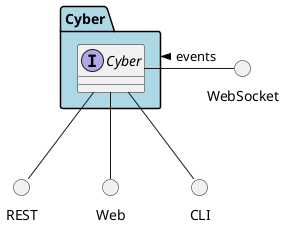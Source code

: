 @startuml



package "Cyber" #lightblue {

    interface "Cyber" as i {
    
    
    }
}

circle REST
circle Web
circle CLI
circle WebSocket

i -down- Web
i -down- CLI
i -down- REST
WebSocket -left- i: events >

package "Cyber" #lightblue {


}



@enduml
